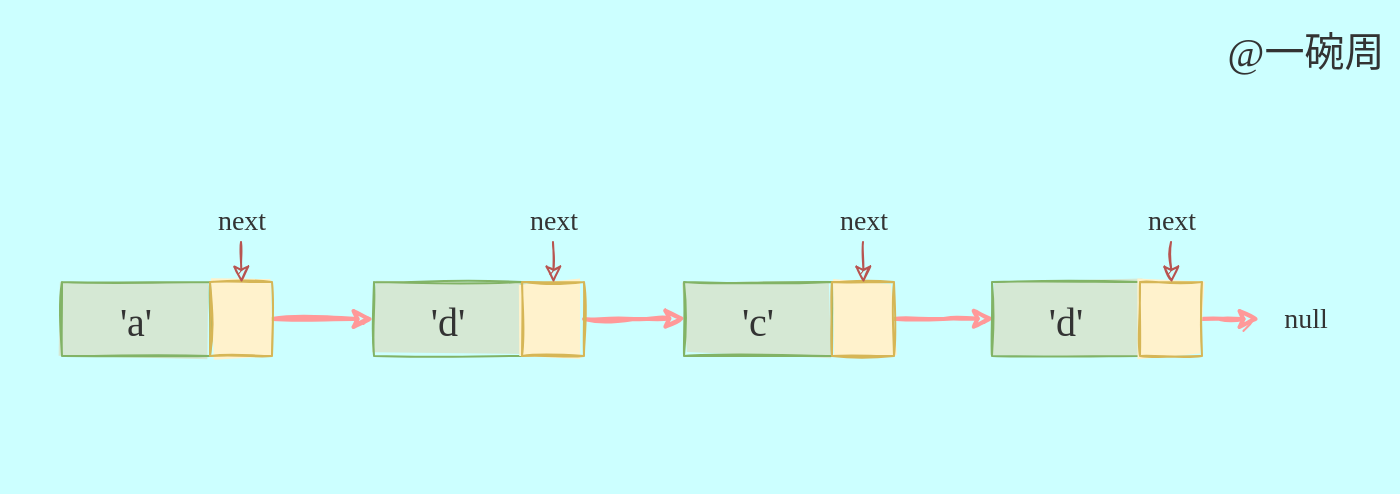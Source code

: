 <mxfile version="16.5.1" type="device"><diagram id="IqQjBHmEYXy2wkS7JWzJ" name="第 1 页"><mxGraphModel dx="982" dy="580" grid="0" gridSize="10" guides="1" tooltips="1" connect="1" arrows="1" fold="1" page="0" pageScale="1" pageWidth="827" pageHeight="1169" background="#CCFFFF" math="0" shadow="0"><root><mxCell id="0"/><mxCell id="1" parent="0"/><mxCell id="9PDB-oOQlZahRBhTf5AD-30" value="" style="rounded=0;whiteSpace=wrap;html=1;sketch=1;fillStyle=solid;fontFamily=Comic Sans MS;fontSize=20;fontColor=#333333;fillColor=none;strokeColor=none;" vertex="1" parent="1"><mxGeometry x="243" y="396" width="697" height="246" as="geometry"/></mxCell><mxCell id="9PDB-oOQlZahRBhTf5AD-1" value="&lt;font color=&quot;#333333&quot; face=&quot;Comic Sans MS&quot;&gt;&lt;span style=&quot;font-size: 20px&quot;&gt;'a'&lt;/span&gt;&lt;/font&gt;" style="rounded=0;whiteSpace=wrap;html=1;fillColor=#d5e8d4;strokeColor=#82b366;sketch=1;fillStyle=solid;" vertex="1" parent="1"><mxGeometry x="274" y="537" width="74" height="37" as="geometry"/></mxCell><mxCell id="9PDB-oOQlZahRBhTf5AD-26" style="edgeStyle=orthogonalEdgeStyle;rounded=0;sketch=1;orthogonalLoop=1;jettySize=auto;html=1;exitX=1;exitY=0.5;exitDx=0;exitDy=0;entryX=0;entryY=0.5;entryDx=0;entryDy=0;fontFamily=Comic Sans MS;fontSize=20;fontColor=#333333;fillColor=#f8cecc;strokeColor=#FF9999;strokeWidth=2;" edge="1" parent="1" source="9PDB-oOQlZahRBhTf5AD-2" target="9PDB-oOQlZahRBhTf5AD-13"><mxGeometry relative="1" as="geometry"/></mxCell><mxCell id="9PDB-oOQlZahRBhTf5AD-2" value="" style="rounded=0;whiteSpace=wrap;html=1;fillColor=#fff2cc;strokeColor=#d6b656;sketch=1;fillStyle=solid;" vertex="1" parent="1"><mxGeometry x="348" y="537" width="31" height="37" as="geometry"/></mxCell><mxCell id="9PDB-oOQlZahRBhTf5AD-4" style="edgeStyle=orthogonalEdgeStyle;rounded=0;orthogonalLoop=1;jettySize=auto;html=1;exitX=0.5;exitY=1;exitDx=0;exitDy=0;entryX=0.509;entryY=0.01;entryDx=0;entryDy=0;entryPerimeter=0;fontFamily=Comic Sans MS;fontSize=14;fontColor=#333333;fillColor=#f8cecc;strokeColor=#b85450;sketch=1;" edge="1" parent="1" source="9PDB-oOQlZahRBhTf5AD-3" target="9PDB-oOQlZahRBhTf5AD-2"><mxGeometry relative="1" as="geometry"/></mxCell><mxCell id="9PDB-oOQlZahRBhTf5AD-3" value="&lt;font style=&quot;font-size: 14px&quot; face=&quot;Comic Sans MS&quot; color=&quot;#333333&quot;&gt;next&lt;/font&gt;" style="text;html=1;strokeColor=none;fillColor=none;align=center;verticalAlign=middle;whiteSpace=wrap;rounded=0;sketch=1;fillStyle=solid;" vertex="1" parent="1"><mxGeometry x="340.5" y="496" width="46" height="21" as="geometry"/></mxCell><mxCell id="9PDB-oOQlZahRBhTf5AD-13" value="&lt;span style=&quot;color: rgb(51 , 51 , 51) ; font-family: &amp;#34;comic sans ms&amp;#34; ; font-size: 20px&quot;&gt;'d'&lt;/span&gt;" style="rounded=0;whiteSpace=wrap;html=1;fillColor=#d5e8d4;strokeColor=#82b366;sketch=1;fillStyle=solid;" vertex="1" parent="1"><mxGeometry x="430" y="537" width="74" height="37" as="geometry"/></mxCell><mxCell id="9PDB-oOQlZahRBhTf5AD-27" style="edgeStyle=orthogonalEdgeStyle;rounded=0;sketch=1;orthogonalLoop=1;jettySize=auto;html=1;exitX=1;exitY=0.5;exitDx=0;exitDy=0;entryX=0.012;entryY=0.492;entryDx=0;entryDy=0;entryPerimeter=0;fontFamily=Comic Sans MS;fontSize=20;fontColor=#333333;strokeColor=#FF9999;strokeWidth=2;" edge="1" parent="1" source="9PDB-oOQlZahRBhTf5AD-14" target="9PDB-oOQlZahRBhTf5AD-17"><mxGeometry relative="1" as="geometry"/></mxCell><mxCell id="9PDB-oOQlZahRBhTf5AD-14" value="" style="rounded=0;whiteSpace=wrap;html=1;fillColor=#fff2cc;strokeColor=#d6b656;sketch=1;fillStyle=solid;" vertex="1" parent="1"><mxGeometry x="504" y="537" width="31" height="37" as="geometry"/></mxCell><mxCell id="9PDB-oOQlZahRBhTf5AD-15" style="edgeStyle=orthogonalEdgeStyle;rounded=0;orthogonalLoop=1;jettySize=auto;html=1;exitX=0.5;exitY=1;exitDx=0;exitDy=0;entryX=0.509;entryY=0.01;entryDx=0;entryDy=0;entryPerimeter=0;fontFamily=Comic Sans MS;fontSize=14;fontColor=#333333;fillColor=#f8cecc;strokeColor=#b85450;sketch=1;" edge="1" parent="1" source="9PDB-oOQlZahRBhTf5AD-16" target="9PDB-oOQlZahRBhTf5AD-14"><mxGeometry relative="1" as="geometry"/></mxCell><mxCell id="9PDB-oOQlZahRBhTf5AD-16" value="&lt;font style=&quot;font-size: 14px&quot; face=&quot;Comic Sans MS&quot; color=&quot;#333333&quot;&gt;next&lt;/font&gt;" style="text;html=1;strokeColor=none;fillColor=none;align=center;verticalAlign=middle;whiteSpace=wrap;rounded=0;sketch=1;fillStyle=solid;" vertex="1" parent="1"><mxGeometry x="496.5" y="496" width="46" height="21" as="geometry"/></mxCell><mxCell id="9PDB-oOQlZahRBhTf5AD-17" value="&lt;span style=&quot;color: rgb(51 , 51 , 51) ; font-family: &amp;#34;comic sans ms&amp;#34; ; font-size: 20px&quot;&gt;'c'&lt;/span&gt;" style="rounded=0;whiteSpace=wrap;html=1;fillColor=#d5e8d4;strokeColor=#82b366;sketch=1;fillStyle=solid;" vertex="1" parent="1"><mxGeometry x="585" y="537" width="74" height="37" as="geometry"/></mxCell><mxCell id="9PDB-oOQlZahRBhTf5AD-28" style="edgeStyle=orthogonalEdgeStyle;rounded=0;sketch=1;orthogonalLoop=1;jettySize=auto;html=1;exitX=1;exitY=0.5;exitDx=0;exitDy=0;entryX=0.015;entryY=0.494;entryDx=0;entryDy=0;entryPerimeter=0;fontFamily=Comic Sans MS;fontSize=20;fontColor=#333333;strokeColor=#FF9999;strokeWidth=2;" edge="1" parent="1" source="9PDB-oOQlZahRBhTf5AD-18" target="9PDB-oOQlZahRBhTf5AD-21"><mxGeometry relative="1" as="geometry"/></mxCell><mxCell id="9PDB-oOQlZahRBhTf5AD-18" value="" style="rounded=0;whiteSpace=wrap;html=1;fillColor=#fff2cc;strokeColor=#d6b656;sketch=1;fillStyle=solid;" vertex="1" parent="1"><mxGeometry x="659" y="537" width="31" height="37" as="geometry"/></mxCell><mxCell id="9PDB-oOQlZahRBhTf5AD-19" style="edgeStyle=orthogonalEdgeStyle;rounded=0;orthogonalLoop=1;jettySize=auto;html=1;exitX=0.5;exitY=1;exitDx=0;exitDy=0;entryX=0.509;entryY=0.01;entryDx=0;entryDy=0;entryPerimeter=0;fontFamily=Comic Sans MS;fontSize=14;fontColor=#333333;fillColor=#f8cecc;strokeColor=#b85450;sketch=1;" edge="1" parent="1" source="9PDB-oOQlZahRBhTf5AD-20" target="9PDB-oOQlZahRBhTf5AD-18"><mxGeometry relative="1" as="geometry"/></mxCell><mxCell id="9PDB-oOQlZahRBhTf5AD-20" value="&lt;font style=&quot;font-size: 14px&quot; face=&quot;Comic Sans MS&quot; color=&quot;#333333&quot;&gt;next&lt;/font&gt;" style="text;html=1;strokeColor=none;fillColor=none;align=center;verticalAlign=middle;whiteSpace=wrap;rounded=0;sketch=1;fillStyle=solid;" vertex="1" parent="1"><mxGeometry x="651.5" y="496" width="46" height="21" as="geometry"/></mxCell><mxCell id="9PDB-oOQlZahRBhTf5AD-21" value="&lt;span style=&quot;color: rgb(51 , 51 , 51) ; font-family: &amp;#34;comic sans ms&amp;#34; ; font-size: 20px&quot;&gt;'d'&lt;/span&gt;" style="rounded=0;whiteSpace=wrap;html=1;fillColor=#d5e8d4;strokeColor=#82b366;sketch=1;fillStyle=solid;" vertex="1" parent="1"><mxGeometry x="739" y="537" width="74" height="37" as="geometry"/></mxCell><mxCell id="9PDB-oOQlZahRBhTf5AD-29" style="edgeStyle=orthogonalEdgeStyle;rounded=0;sketch=1;orthogonalLoop=1;jettySize=auto;html=1;exitX=1;exitY=0.5;exitDx=0;exitDy=0;fontFamily=Comic Sans MS;fontSize=20;fontColor=#333333;strokeColor=#FF9999;strokeWidth=2;" edge="1" parent="1" source="9PDB-oOQlZahRBhTf5AD-22" target="9PDB-oOQlZahRBhTf5AD-25"><mxGeometry relative="1" as="geometry"/></mxCell><mxCell id="9PDB-oOQlZahRBhTf5AD-22" value="" style="rounded=0;whiteSpace=wrap;html=1;fillColor=#fff2cc;strokeColor=#d6b656;sketch=1;fillStyle=solid;" vertex="1" parent="1"><mxGeometry x="813" y="537" width="31" height="37" as="geometry"/></mxCell><mxCell id="9PDB-oOQlZahRBhTf5AD-23" style="edgeStyle=orthogonalEdgeStyle;rounded=0;orthogonalLoop=1;jettySize=auto;html=1;exitX=0.5;exitY=1;exitDx=0;exitDy=0;entryX=0.509;entryY=0.01;entryDx=0;entryDy=0;entryPerimeter=0;fontFamily=Comic Sans MS;fontSize=14;fontColor=#333333;fillColor=#f8cecc;strokeColor=#b85450;sketch=1;" edge="1" parent="1" source="9PDB-oOQlZahRBhTf5AD-24" target="9PDB-oOQlZahRBhTf5AD-22"><mxGeometry relative="1" as="geometry"/></mxCell><mxCell id="9PDB-oOQlZahRBhTf5AD-24" value="&lt;font style=&quot;font-size: 14px&quot; face=&quot;Comic Sans MS&quot; color=&quot;#333333&quot;&gt;next&lt;/font&gt;" style="text;html=1;strokeColor=none;fillColor=none;align=center;verticalAlign=middle;whiteSpace=wrap;rounded=0;sketch=1;fillStyle=solid;" vertex="1" parent="1"><mxGeometry x="805.5" y="496" width="46" height="21" as="geometry"/></mxCell><mxCell id="9PDB-oOQlZahRBhTf5AD-25" value="&lt;font style=&quot;font-size: 14px&quot; face=&quot;Comic Sans MS&quot; color=&quot;#333333&quot;&gt;null&lt;/font&gt;" style="text;html=1;strokeColor=none;fillColor=none;align=center;verticalAlign=middle;whiteSpace=wrap;rounded=0;sketch=1;fillStyle=solid;" vertex="1" parent="1"><mxGeometry x="873" y="545" width="46" height="21" as="geometry"/></mxCell><mxCell id="9PDB-oOQlZahRBhTf5AD-31" value="@一碗周" style="text;html=1;strokeColor=none;fillColor=none;align=center;verticalAlign=middle;whiteSpace=wrap;rounded=0;sketch=1;fillStyle=solid;fontFamily=Comic Sans MS;fontSize=20;fontColor=#333333;" vertex="1" parent="1"><mxGeometry x="850" y="406" width="92" height="30" as="geometry"/></mxCell></root></mxGraphModel></diagram></mxfile>